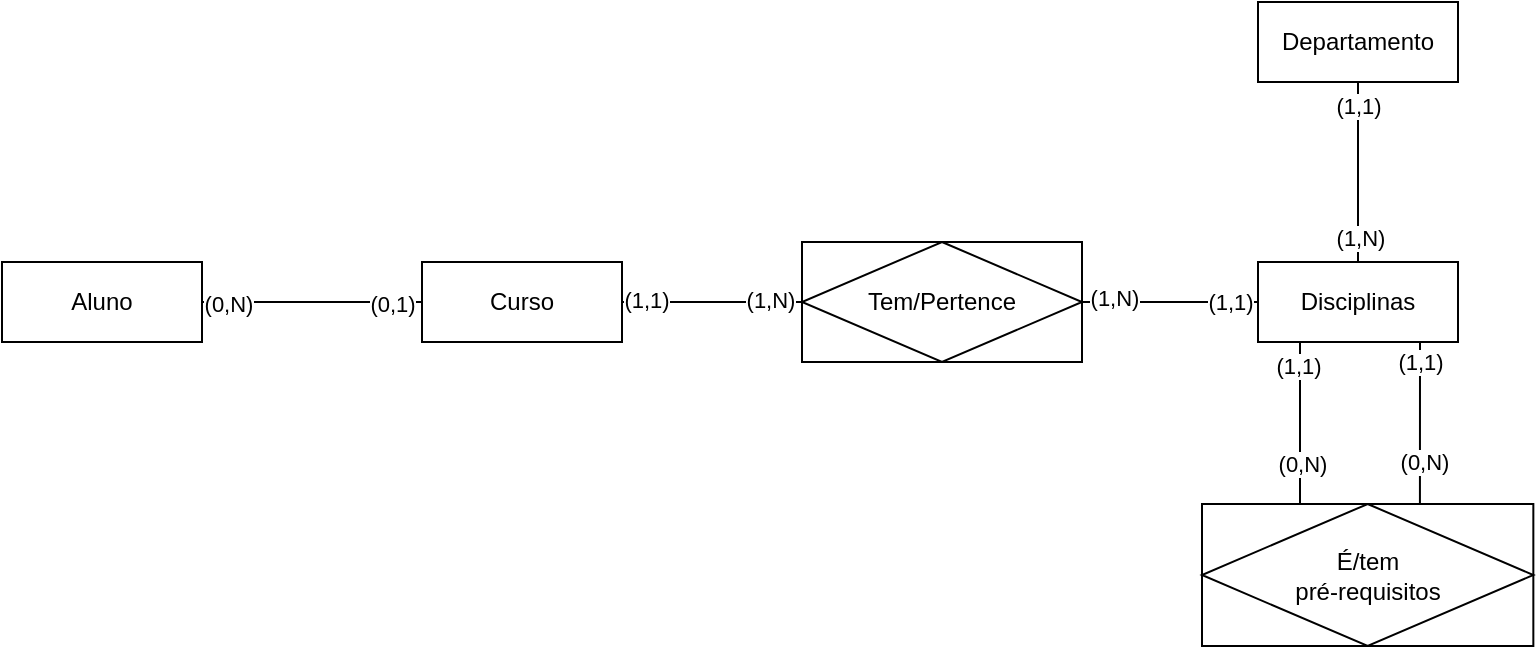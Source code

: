 <mxfile version="15.5.2" type="github">
  <diagram id="LE4yc3H1WybrgzyxIwr1" name="Page-1">
    <mxGraphModel dx="1240" dy="709" grid="1" gridSize="10" guides="1" tooltips="1" connect="1" arrows="1" fold="1" page="1" pageScale="1" pageWidth="1169" pageHeight="827" math="0" shadow="0">
      <root>
        <mxCell id="0" />
        <mxCell id="1" parent="0" />
        <mxCell id="cSjvuWZ_rlrfCtmWBAzy-12" style="edgeStyle=orthogonalEdgeStyle;rounded=0;orthogonalLoop=1;jettySize=auto;html=1;exitX=1;exitY=0.5;exitDx=0;exitDy=0;endArrow=none;endFill=0;" edge="1" parent="1" source="cSjvuWZ_rlrfCtmWBAzy-6" target="cSjvuWZ_rlrfCtmWBAzy-7">
          <mxGeometry relative="1" as="geometry" />
        </mxCell>
        <mxCell id="cSjvuWZ_rlrfCtmWBAzy-14" value="(0,1)" style="edgeLabel;html=1;align=center;verticalAlign=middle;resizable=0;points=[];" vertex="1" connectable="0" parent="cSjvuWZ_rlrfCtmWBAzy-12">
          <mxGeometry x="0.782" y="-2" relative="1" as="geometry">
            <mxPoint x="-3" y="-1" as="offset" />
          </mxGeometry>
        </mxCell>
        <mxCell id="cSjvuWZ_rlrfCtmWBAzy-15" value="(0,N)" style="edgeLabel;html=1;align=center;verticalAlign=middle;resizable=0;points=[];" vertex="1" connectable="0" parent="cSjvuWZ_rlrfCtmWBAzy-12">
          <mxGeometry x="-0.782" y="-1" relative="1" as="geometry">
            <mxPoint x="1" as="offset" />
          </mxGeometry>
        </mxCell>
        <mxCell id="cSjvuWZ_rlrfCtmWBAzy-6" value="Aluno" style="whiteSpace=wrap;html=1;align=center;" vertex="1" parent="1">
          <mxGeometry x="60" y="399" width="100" height="40" as="geometry" />
        </mxCell>
        <mxCell id="cSjvuWZ_rlrfCtmWBAzy-7" value="Curso" style="whiteSpace=wrap;html=1;align=center;" vertex="1" parent="1">
          <mxGeometry x="270" y="399" width="100" height="40" as="geometry" />
        </mxCell>
        <mxCell id="cSjvuWZ_rlrfCtmWBAzy-18" style="edgeStyle=orthogonalEdgeStyle;rounded=0;orthogonalLoop=1;jettySize=auto;html=1;exitX=0.5;exitY=0;exitDx=0;exitDy=0;entryX=0.5;entryY=1;entryDx=0;entryDy=0;endArrow=none;endFill=0;" edge="1" parent="1" source="cSjvuWZ_rlrfCtmWBAzy-8" target="cSjvuWZ_rlrfCtmWBAzy-9">
          <mxGeometry relative="1" as="geometry" />
        </mxCell>
        <mxCell id="cSjvuWZ_rlrfCtmWBAzy-19" value="(1,1)" style="edgeLabel;html=1;align=center;verticalAlign=middle;resizable=0;points=[];" vertex="1" connectable="0" parent="cSjvuWZ_rlrfCtmWBAzy-18">
          <mxGeometry x="0.733" relative="1" as="geometry">
            <mxPoint as="offset" />
          </mxGeometry>
        </mxCell>
        <mxCell id="cSjvuWZ_rlrfCtmWBAzy-20" value="(1,N)" style="edgeLabel;html=1;align=center;verticalAlign=middle;resizable=0;points=[];" vertex="1" connectable="0" parent="cSjvuWZ_rlrfCtmWBAzy-18">
          <mxGeometry x="-0.73" y="-4" relative="1" as="geometry">
            <mxPoint x="-3" as="offset" />
          </mxGeometry>
        </mxCell>
        <mxCell id="cSjvuWZ_rlrfCtmWBAzy-22" style="edgeStyle=orthogonalEdgeStyle;rounded=0;orthogonalLoop=1;jettySize=auto;html=1;exitX=0.25;exitY=1;exitDx=0;exitDy=0;entryX=0.25;entryY=0;entryDx=0;entryDy=0;endArrow=none;endFill=0;" edge="1" parent="1" source="cSjvuWZ_rlrfCtmWBAzy-8" target="cSjvuWZ_rlrfCtmWBAzy-11">
          <mxGeometry relative="1" as="geometry">
            <Array as="points">
              <mxPoint x="709" y="439" />
            </Array>
          </mxGeometry>
        </mxCell>
        <mxCell id="cSjvuWZ_rlrfCtmWBAzy-31" value="(1,1)" style="edgeLabel;html=1;align=center;verticalAlign=middle;resizable=0;points=[];" vertex="1" connectable="0" parent="cSjvuWZ_rlrfCtmWBAzy-22">
          <mxGeometry x="-0.663" y="-1" relative="1" as="geometry">
            <mxPoint as="offset" />
          </mxGeometry>
        </mxCell>
        <mxCell id="cSjvuWZ_rlrfCtmWBAzy-32" value="(0,N)" style="edgeLabel;html=1;align=center;verticalAlign=middle;resizable=0;points=[];" vertex="1" connectable="0" parent="cSjvuWZ_rlrfCtmWBAzy-22">
          <mxGeometry x="0.571" y="1" relative="1" as="geometry">
            <mxPoint y="-8" as="offset" />
          </mxGeometry>
        </mxCell>
        <mxCell id="cSjvuWZ_rlrfCtmWBAzy-23" style="edgeStyle=orthogonalEdgeStyle;rounded=0;orthogonalLoop=1;jettySize=auto;html=1;exitX=0.75;exitY=1;exitDx=0;exitDy=0;entryX=0.774;entryY=0.22;entryDx=0;entryDy=0;entryPerimeter=0;endArrow=none;endFill=0;" edge="1" parent="1">
          <mxGeometry relative="1" as="geometry">
            <mxPoint x="762" y="439" as="sourcePoint" />
            <mxPoint x="768.963" y="520" as="targetPoint" />
            <Array as="points">
              <mxPoint x="769" y="439" />
            </Array>
          </mxGeometry>
        </mxCell>
        <mxCell id="cSjvuWZ_rlrfCtmWBAzy-33" value="(0,N)" style="edgeLabel;html=1;align=center;verticalAlign=middle;resizable=0;points=[];" vertex="1" connectable="0" parent="cSjvuWZ_rlrfCtmWBAzy-23">
          <mxGeometry x="0.5" y="2" relative="1" as="geometry">
            <mxPoint y="1" as="offset" />
          </mxGeometry>
        </mxCell>
        <mxCell id="cSjvuWZ_rlrfCtmWBAzy-34" value="(1,1)" style="edgeLabel;html=1;align=center;verticalAlign=middle;resizable=0;points=[];" vertex="1" connectable="0" parent="cSjvuWZ_rlrfCtmWBAzy-23">
          <mxGeometry x="-0.629" relative="1" as="geometry">
            <mxPoint as="offset" />
          </mxGeometry>
        </mxCell>
        <mxCell id="cSjvuWZ_rlrfCtmWBAzy-25" style="edgeStyle=orthogonalEdgeStyle;rounded=0;orthogonalLoop=1;jettySize=auto;html=1;exitX=0;exitY=0.5;exitDx=0;exitDy=0;entryX=1;entryY=0.5;entryDx=0;entryDy=0;endArrow=none;endFill=0;" edge="1" parent="1" source="cSjvuWZ_rlrfCtmWBAzy-8" target="cSjvuWZ_rlrfCtmWBAzy-24">
          <mxGeometry relative="1" as="geometry" />
        </mxCell>
        <mxCell id="cSjvuWZ_rlrfCtmWBAzy-28" value="(1,N)" style="edgeLabel;html=1;align=center;verticalAlign=middle;resizable=0;points=[];" vertex="1" connectable="0" parent="cSjvuWZ_rlrfCtmWBAzy-25">
          <mxGeometry x="0.742" y="-2" relative="1" as="geometry">
            <mxPoint x="4" as="offset" />
          </mxGeometry>
        </mxCell>
        <mxCell id="cSjvuWZ_rlrfCtmWBAzy-29" value="(1,1)" style="edgeLabel;html=1;align=center;verticalAlign=middle;resizable=0;points=[];" vertex="1" connectable="0" parent="cSjvuWZ_rlrfCtmWBAzy-25">
          <mxGeometry x="-0.731" relative="1" as="geometry">
            <mxPoint x="-2" as="offset" />
          </mxGeometry>
        </mxCell>
        <mxCell id="cSjvuWZ_rlrfCtmWBAzy-8" value="Disciplinas" style="whiteSpace=wrap;html=1;align=center;" vertex="1" parent="1">
          <mxGeometry x="688" y="399" width="100" height="40" as="geometry" />
        </mxCell>
        <mxCell id="cSjvuWZ_rlrfCtmWBAzy-9" value="Departamento" style="whiteSpace=wrap;html=1;align=center;" vertex="1" parent="1">
          <mxGeometry x="688" y="269" width="100" height="40" as="geometry" />
        </mxCell>
        <mxCell id="cSjvuWZ_rlrfCtmWBAzy-11" value="É/tem&lt;br&gt;pré-requisitos" style="shape=associativeEntity;whiteSpace=wrap;html=1;align=center;" vertex="1" parent="1">
          <mxGeometry x="660" y="520" width="165.67" height="71" as="geometry" />
        </mxCell>
        <mxCell id="cSjvuWZ_rlrfCtmWBAzy-26" style="edgeStyle=orthogonalEdgeStyle;rounded=0;orthogonalLoop=1;jettySize=auto;html=1;exitX=0;exitY=0.5;exitDx=0;exitDy=0;entryX=1;entryY=0.5;entryDx=0;entryDy=0;endArrow=none;endFill=0;" edge="1" parent="1" source="cSjvuWZ_rlrfCtmWBAzy-24" target="cSjvuWZ_rlrfCtmWBAzy-7">
          <mxGeometry relative="1" as="geometry" />
        </mxCell>
        <mxCell id="cSjvuWZ_rlrfCtmWBAzy-27" value="(1,N)" style="edgeLabel;html=1;align=center;verticalAlign=middle;resizable=0;points=[];" vertex="1" connectable="0" parent="cSjvuWZ_rlrfCtmWBAzy-26">
          <mxGeometry x="-0.716" y="-1" relative="1" as="geometry">
            <mxPoint x="-3" as="offset" />
          </mxGeometry>
        </mxCell>
        <mxCell id="cSjvuWZ_rlrfCtmWBAzy-30" value="(1,1)" style="edgeLabel;html=1;align=center;verticalAlign=middle;resizable=0;points=[];" vertex="1" connectable="0" parent="cSjvuWZ_rlrfCtmWBAzy-26">
          <mxGeometry x="0.817" y="-1" relative="1" as="geometry">
            <mxPoint x="4" as="offset" />
          </mxGeometry>
        </mxCell>
        <mxCell id="cSjvuWZ_rlrfCtmWBAzy-24" value="Tem/Pertence" style="shape=associativeEntity;whiteSpace=wrap;html=1;align=center;" vertex="1" parent="1">
          <mxGeometry x="460" y="389" width="140" height="60" as="geometry" />
        </mxCell>
      </root>
    </mxGraphModel>
  </diagram>
</mxfile>
